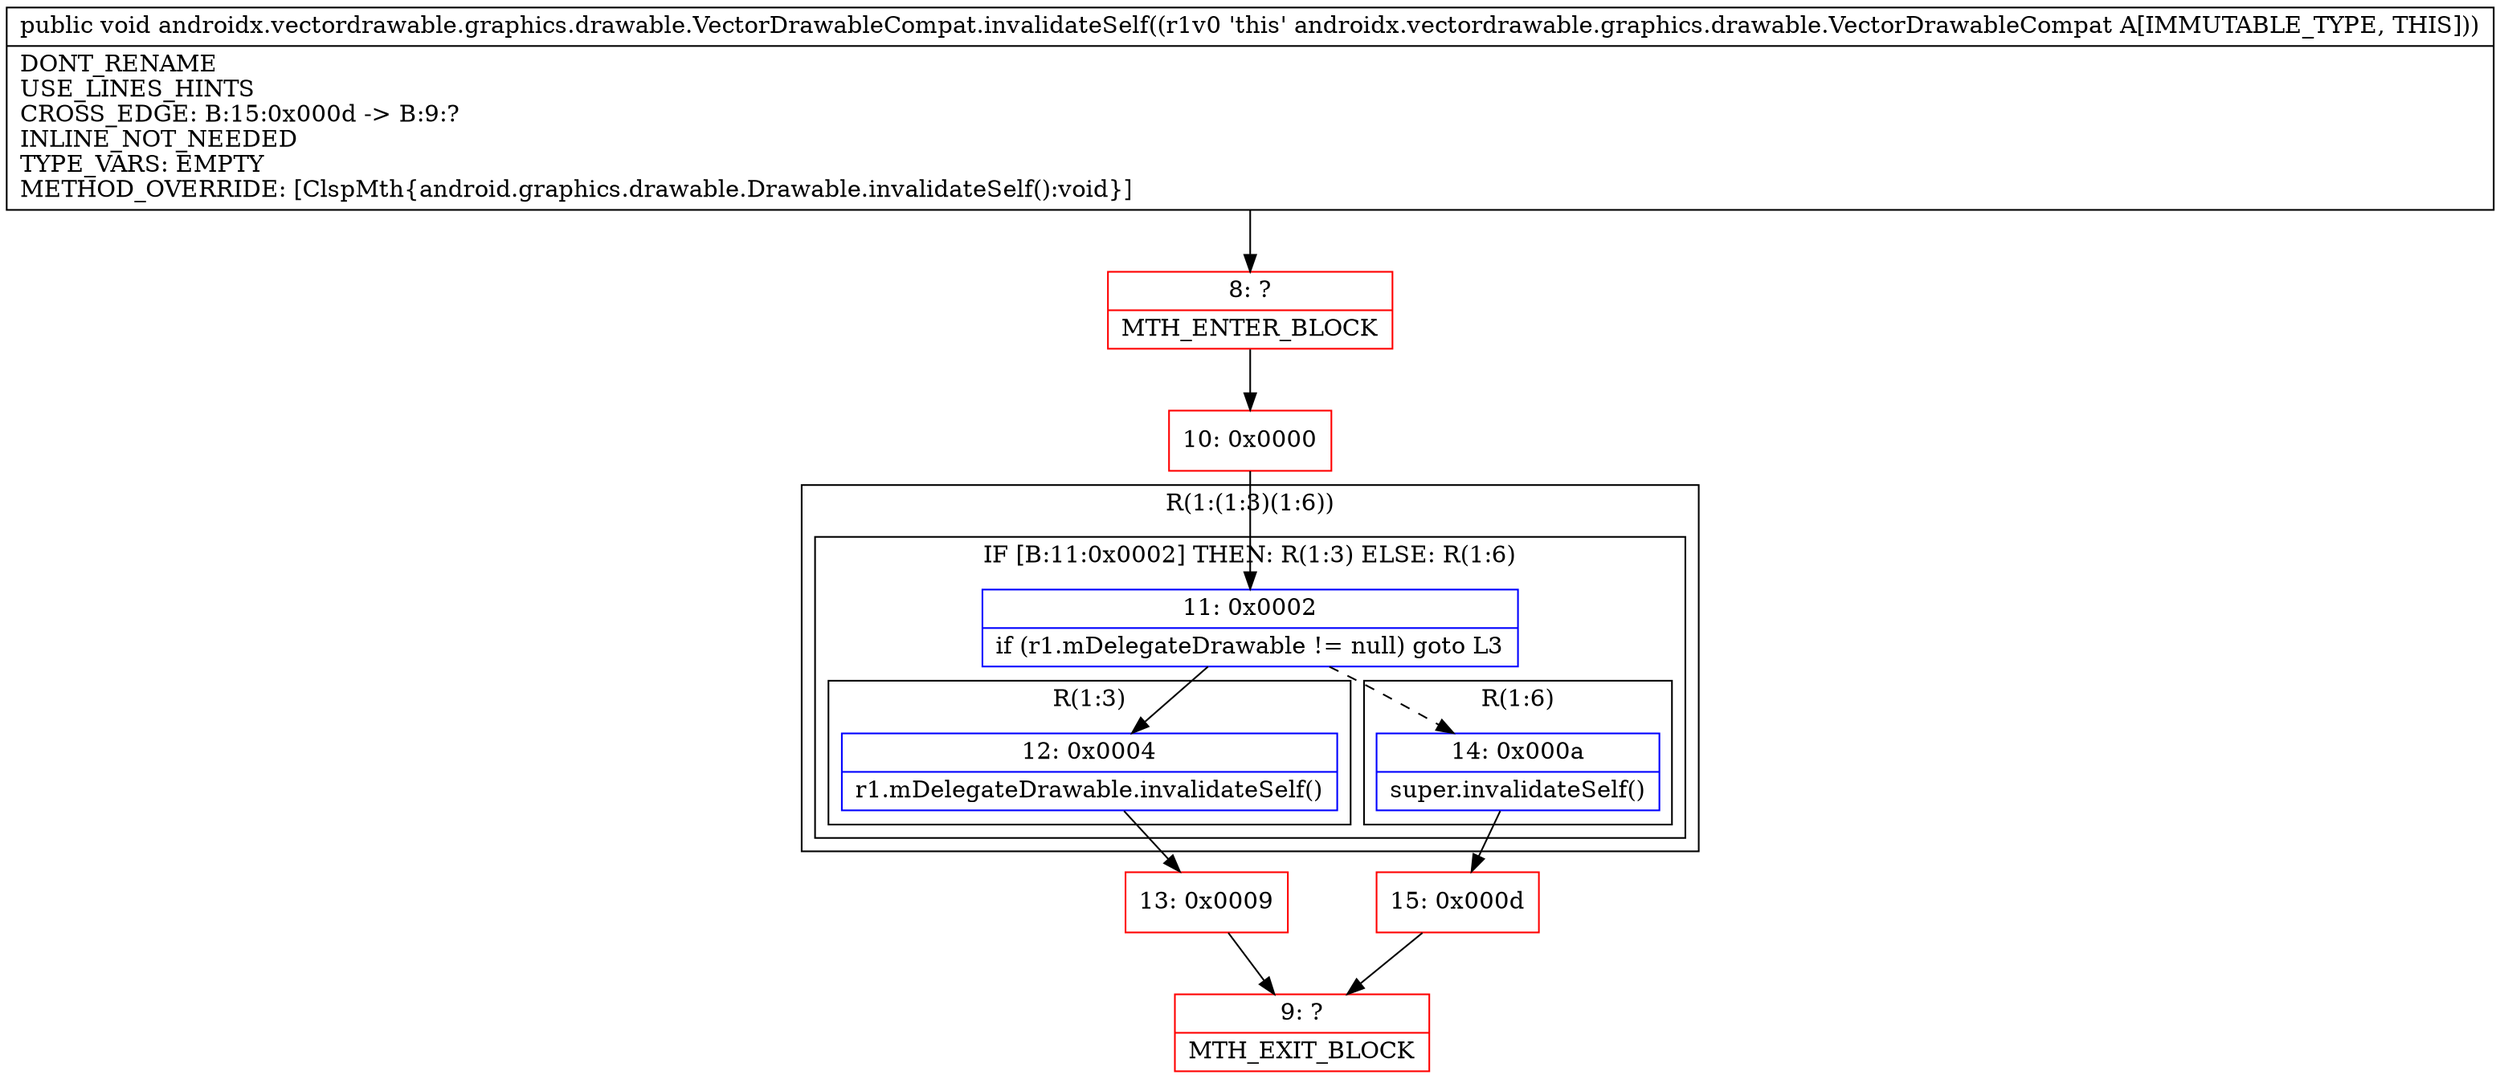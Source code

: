 digraph "CFG forandroidx.vectordrawable.graphics.drawable.VectorDrawableCompat.invalidateSelf()V" {
subgraph cluster_Region_2027702385 {
label = "R(1:(1:3)(1:6))";
node [shape=record,color=blue];
subgraph cluster_IfRegion_1196247980 {
label = "IF [B:11:0x0002] THEN: R(1:3) ELSE: R(1:6)";
node [shape=record,color=blue];
Node_11 [shape=record,label="{11\:\ 0x0002|if (r1.mDelegateDrawable != null) goto L3\l}"];
subgraph cluster_Region_1964991618 {
label = "R(1:3)";
node [shape=record,color=blue];
Node_12 [shape=record,label="{12\:\ 0x0004|r1.mDelegateDrawable.invalidateSelf()\l}"];
}
subgraph cluster_Region_1313700172 {
label = "R(1:6)";
node [shape=record,color=blue];
Node_14 [shape=record,label="{14\:\ 0x000a|super.invalidateSelf()\l}"];
}
}
}
Node_8 [shape=record,color=red,label="{8\:\ ?|MTH_ENTER_BLOCK\l}"];
Node_10 [shape=record,color=red,label="{10\:\ 0x0000}"];
Node_13 [shape=record,color=red,label="{13\:\ 0x0009}"];
Node_9 [shape=record,color=red,label="{9\:\ ?|MTH_EXIT_BLOCK\l}"];
Node_15 [shape=record,color=red,label="{15\:\ 0x000d}"];
MethodNode[shape=record,label="{public void androidx.vectordrawable.graphics.drawable.VectorDrawableCompat.invalidateSelf((r1v0 'this' androidx.vectordrawable.graphics.drawable.VectorDrawableCompat A[IMMUTABLE_TYPE, THIS]))  | DONT_RENAME\lUSE_LINES_HINTS\lCROSS_EDGE: B:15:0x000d \-\> B:9:?\lINLINE_NOT_NEEDED\lTYPE_VARS: EMPTY\lMETHOD_OVERRIDE: [ClspMth\{android.graphics.drawable.Drawable.invalidateSelf():void\}]\l}"];
MethodNode -> Node_8;Node_11 -> Node_12;
Node_11 -> Node_14[style=dashed];
Node_12 -> Node_13;
Node_14 -> Node_15;
Node_8 -> Node_10;
Node_10 -> Node_11;
Node_13 -> Node_9;
Node_15 -> Node_9;
}

